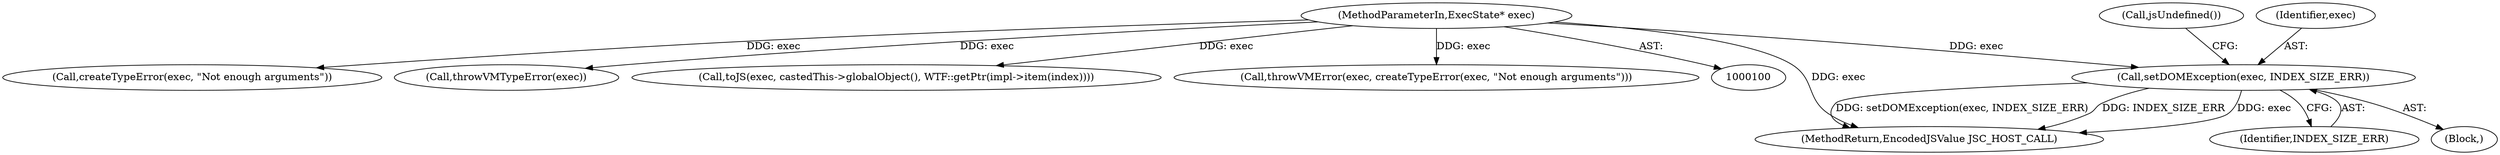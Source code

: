 digraph "0_Chrome_b944f670bb7a8a919daac497a4ea0536c954c201_14@pointer" {
"1000143" [label="(Call,setDOMException(exec, INDEX_SIZE_ERR))"];
"1000101" [label="(MethodParameterIn,ExecState* exec)"];
"1000166" [label="(MethodReturn,EncodedJSValue JSC_HOST_CALL)"];
"1000134" [label="(Call,createTypeError(exec, \"Not enough arguments\"))"];
"1000148" [label="(Call,jsUndefined())"];
"1000113" [label="(Call,throwVMTypeError(exec))"];
"1000157" [label="(Call,toJS(exec, castedThis->globalObject(), WTF::getPtr(impl->item(index))))"];
"1000145" [label="(Identifier,INDEX_SIZE_ERR)"];
"1000144" [label="(Identifier,exec)"];
"1000142" [label="(Block,)"];
"1000101" [label="(MethodParameterIn,ExecState* exec)"];
"1000132" [label="(Call,throwVMError(exec, createTypeError(exec, \"Not enough arguments\")))"];
"1000143" [label="(Call,setDOMException(exec, INDEX_SIZE_ERR))"];
"1000143" -> "1000142"  [label="AST: "];
"1000143" -> "1000145"  [label="CFG: "];
"1000144" -> "1000143"  [label="AST: "];
"1000145" -> "1000143"  [label="AST: "];
"1000148" -> "1000143"  [label="CFG: "];
"1000143" -> "1000166"  [label="DDG: exec"];
"1000143" -> "1000166"  [label="DDG: setDOMException(exec, INDEX_SIZE_ERR)"];
"1000143" -> "1000166"  [label="DDG: INDEX_SIZE_ERR"];
"1000101" -> "1000143"  [label="DDG: exec"];
"1000101" -> "1000100"  [label="AST: "];
"1000101" -> "1000166"  [label="DDG: exec"];
"1000101" -> "1000113"  [label="DDG: exec"];
"1000101" -> "1000132"  [label="DDG: exec"];
"1000101" -> "1000134"  [label="DDG: exec"];
"1000101" -> "1000157"  [label="DDG: exec"];
}
